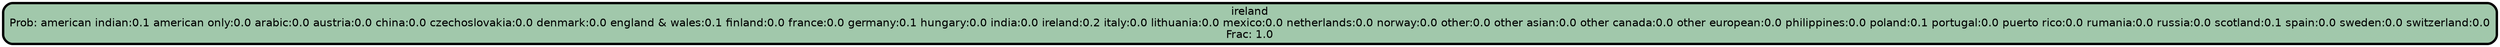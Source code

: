 graph Tree {
node [shape=box, style="filled, rounded",color="black",penwidth="3",fontcolor="black",                 fontname=helvetica] ;
graph [ranksep="0 equally", splines=straight,                 bgcolor=transparent, dpi=200] ;
edge [fontname=helvetica, color=black] ;
0 [label="ireland
Prob: american indian:0.1 american only:0.0 arabic:0.0 austria:0.0 china:0.0 czechoslovakia:0.0 denmark:0.0 england & wales:0.1 finland:0.0 france:0.0 germany:0.1 hungary:0.0 india:0.0 ireland:0.2 italy:0.0 lithuania:0.0 mexico:0.0 netherlands:0.0 norway:0.0 other:0.0 other asian:0.0 other canada:0.0 other european:0.0 philippines:0.0 poland:0.1 portugal:0.0 puerto rico:0.0 rumania:0.0 russia:0.0 scotland:0.1 spain:0.0 sweden:0.0 switzerland:0.0
Frac: 1.0", fillcolor="#a1c8ab"] ;
{rank = same;}}